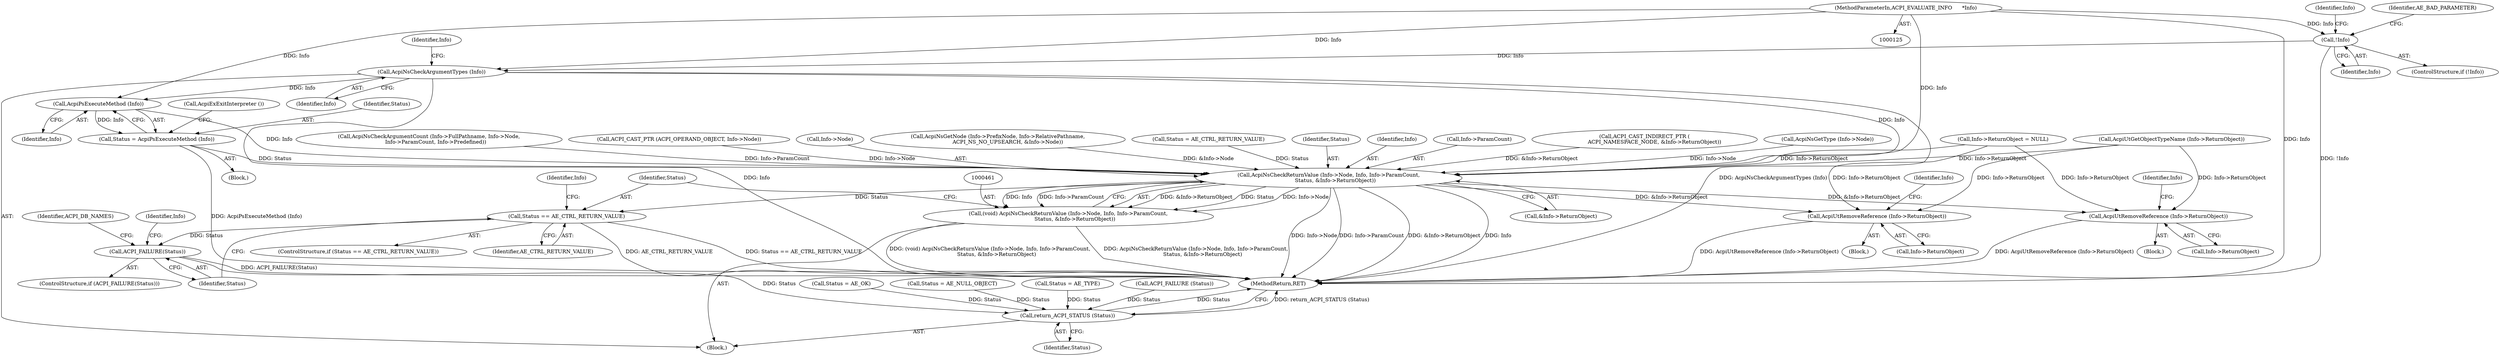digraph "0_acpica_37f2c716f2c6ab14c3ba557a539c3ee3224931b5@pointer" {
"1000324" [label="(Call,AcpiNsCheckArgumentTypes (Info))"];
"1000132" [label="(Call,!Info)"];
"1000126" [label="(MethodParameterIn,ACPI_EVALUATE_INFO      *Info)"];
"1000407" [label="(Call,AcpiPsExecuteMethod (Info))"];
"1000405" [label="(Call,Status = AcpiPsExecuteMethod (Info))"];
"1000462" [label="(Call,AcpiNsCheckReturnValue (Info->Node, Info, Info->ParamCount,\n        Status, &Info->ReturnObject))"];
"1000460" [label="(Call,(void) AcpiNsCheckReturnValue (Info->Node, Info, Info->ParamCount,\n        Status, &Info->ReturnObject))"];
"1000476" [label="(Call,Status == AE_CTRL_RETURN_VALUE)"];
"1000501" [label="(Call,ACPI_FAILURE(Status))"];
"1000536" [label="(Call,return_ACPI_STATUS (Status))"];
"1000487" [label="(Call,AcpiUtRemoveReference (Info->ReturnObject))"];
"1000509" [label="(Call,AcpiUtRemoveReference (Info->ReturnObject))"];
"1000311" [label="(Call,AcpiNsCheckArgumentCount (Info->FullPathname, Info->Node,\n        Info->ParamCount, Info->Predefined))"];
"1000493" [label="(Identifier,Info)"];
"1000478" [label="(Identifier,AE_CTRL_RETURN_VALUE)"];
"1000496" [label="(Call,Status = AE_OK)"];
"1000506" [label="(Identifier,Info)"];
"1000538" [label="(MethodReturn,RET)"];
"1000417" [label="(Call,ACPI_CAST_PTR (ACPI_OPERAND_OBJECT, Info->Node))"];
"1000537" [label="(Identifier,Status)"];
"1000488" [label="(Call,Info->ReturnObject)"];
"1000463" [label="(Call,Info->Node)"];
"1000182" [label="(Call,Info->ReturnObject = NULL)"];
"1000409" [label="(Call,AcpiExExitInterpreter ())"];
"1000475" [label="(ControlStructure,if (Status == AE_CTRL_RETURN_VALUE))"];
"1000372" [label="(Call,Status = AE_NULL_OBJECT)"];
"1000487" [label="(Call,AcpiUtRemoveReference (Info->ReturnObject))"];
"1000510" [label="(Call,Info->ReturnObject)"];
"1000483" [label="(Identifier,Info)"];
"1000127" [label="(Block,)"];
"1000462" [label="(Call,AcpiNsCheckReturnValue (Info->Node, Info, Info->ParamCount,\n        Status, &Info->ReturnObject))"];
"1000136" [label="(Identifier,AE_BAD_PARAMETER)"];
"1000353" [label="(Call,Status = AE_TYPE)"];
"1000145" [label="(Call,AcpiNsGetNode (Info->PrefixNode, Info->RelativePathname,\n            ACPI_NS_NO_UPSEARCH, &Info->Node))"];
"1000486" [label="(Block,)"];
"1000456" [label="(Call,Status = AE_CTRL_RETURN_VALUE)"];
"1000434" [label="(Call,ACPI_FAILURE (Status))"];
"1000536" [label="(Call,return_ACPI_STATUS (Status))"];
"1000407" [label="(Call,AcpiPsExecuteMethod (Info))"];
"1000470" [label="(Identifier,Status)"];
"1000405" [label="(Call,Status = AcpiPsExecuteMethod (Info))"];
"1000477" [label="(Identifier,Status)"];
"1000126" [label="(MethodParameterIn,ACPI_EVALUATE_INFO      *Info)"];
"1000466" [label="(Identifier,Info)"];
"1000502" [label="(Identifier,Status)"];
"1000467" [label="(Call,Info->ParamCount)"];
"1000324" [label="(Call,AcpiNsCheckArgumentTypes (Info))"];
"1000452" [label="(Call,AcpiUtGetObjectTypeName (Info->ReturnObject))"];
"1000408" [label="(Identifier,Info)"];
"1000325" [label="(Identifier,Info)"];
"1000508" [label="(Block,)"];
"1000501" [label="(Call,ACPI_FAILURE(Status))"];
"1000140" [label="(Identifier,Info)"];
"1000509" [label="(Call,AcpiUtRemoveReference (Info->ReturnObject))"];
"1000460" [label="(Call,(void) AcpiNsCheckReturnValue (Info->Node, Info, Info->ParamCount,\n        Status, &Info->ReturnObject))"];
"1000132" [label="(Call,!Info)"];
"1000476" [label="(Call,Status == AE_CTRL_RETURN_VALUE)"];
"1000425" [label="(Call,ACPI_CAST_INDIRECT_PTR (\n            ACPI_NAMESPACE_NODE, &Info->ReturnObject))"];
"1000520" [label="(Identifier,ACPI_DB_NAMES)"];
"1000329" [label="(Identifier,Info)"];
"1000331" [label="(Block,)"];
"1000133" [label="(Identifier,Info)"];
"1000406" [label="(Identifier,Status)"];
"1000471" [label="(Call,&Info->ReturnObject)"];
"1000515" [label="(Identifier,Info)"];
"1000327" [label="(Call,AcpiNsGetType (Info->Node))"];
"1000500" [label="(ControlStructure,if (ACPI_FAILURE(Status)))"];
"1000131" [label="(ControlStructure,if (!Info))"];
"1000324" -> "1000127"  [label="AST: "];
"1000324" -> "1000325"  [label="CFG: "];
"1000325" -> "1000324"  [label="AST: "];
"1000329" -> "1000324"  [label="CFG: "];
"1000324" -> "1000538"  [label="DDG: AcpiNsCheckArgumentTypes (Info)"];
"1000324" -> "1000538"  [label="DDG: Info"];
"1000132" -> "1000324"  [label="DDG: Info"];
"1000126" -> "1000324"  [label="DDG: Info"];
"1000324" -> "1000407"  [label="DDG: Info"];
"1000324" -> "1000462"  [label="DDG: Info"];
"1000132" -> "1000131"  [label="AST: "];
"1000132" -> "1000133"  [label="CFG: "];
"1000133" -> "1000132"  [label="AST: "];
"1000136" -> "1000132"  [label="CFG: "];
"1000140" -> "1000132"  [label="CFG: "];
"1000132" -> "1000538"  [label="DDG: !Info"];
"1000126" -> "1000132"  [label="DDG: Info"];
"1000126" -> "1000125"  [label="AST: "];
"1000126" -> "1000538"  [label="DDG: Info"];
"1000126" -> "1000407"  [label="DDG: Info"];
"1000126" -> "1000462"  [label="DDG: Info"];
"1000407" -> "1000405"  [label="AST: "];
"1000407" -> "1000408"  [label="CFG: "];
"1000408" -> "1000407"  [label="AST: "];
"1000405" -> "1000407"  [label="CFG: "];
"1000407" -> "1000405"  [label="DDG: Info"];
"1000407" -> "1000462"  [label="DDG: Info"];
"1000405" -> "1000331"  [label="AST: "];
"1000406" -> "1000405"  [label="AST: "];
"1000409" -> "1000405"  [label="CFG: "];
"1000405" -> "1000538"  [label="DDG: AcpiPsExecuteMethod (Info)"];
"1000405" -> "1000462"  [label="DDG: Status"];
"1000462" -> "1000460"  [label="AST: "];
"1000462" -> "1000471"  [label="CFG: "];
"1000463" -> "1000462"  [label="AST: "];
"1000466" -> "1000462"  [label="AST: "];
"1000467" -> "1000462"  [label="AST: "];
"1000470" -> "1000462"  [label="AST: "];
"1000471" -> "1000462"  [label="AST: "];
"1000460" -> "1000462"  [label="CFG: "];
"1000462" -> "1000538"  [label="DDG: Info->Node"];
"1000462" -> "1000538"  [label="DDG: Info->ParamCount"];
"1000462" -> "1000538"  [label="DDG: &Info->ReturnObject"];
"1000462" -> "1000538"  [label="DDG: Info"];
"1000462" -> "1000460"  [label="DDG: &Info->ReturnObject"];
"1000462" -> "1000460"  [label="DDG: Status"];
"1000462" -> "1000460"  [label="DDG: Info->Node"];
"1000462" -> "1000460"  [label="DDG: Info"];
"1000462" -> "1000460"  [label="DDG: Info->ParamCount"];
"1000327" -> "1000462"  [label="DDG: Info->Node"];
"1000145" -> "1000462"  [label="DDG: &Info->Node"];
"1000417" -> "1000462"  [label="DDG: Info->Node"];
"1000311" -> "1000462"  [label="DDG: Info->ParamCount"];
"1000456" -> "1000462"  [label="DDG: Status"];
"1000425" -> "1000462"  [label="DDG: &Info->ReturnObject"];
"1000452" -> "1000462"  [label="DDG: Info->ReturnObject"];
"1000182" -> "1000462"  [label="DDG: Info->ReturnObject"];
"1000462" -> "1000476"  [label="DDG: Status"];
"1000462" -> "1000487"  [label="DDG: &Info->ReturnObject"];
"1000462" -> "1000509"  [label="DDG: &Info->ReturnObject"];
"1000460" -> "1000127"  [label="AST: "];
"1000461" -> "1000460"  [label="AST: "];
"1000477" -> "1000460"  [label="CFG: "];
"1000460" -> "1000538"  [label="DDG: (void) AcpiNsCheckReturnValue (Info->Node, Info, Info->ParamCount,\n        Status, &Info->ReturnObject)"];
"1000460" -> "1000538"  [label="DDG: AcpiNsCheckReturnValue (Info->Node, Info, Info->ParamCount,\n        Status, &Info->ReturnObject)"];
"1000476" -> "1000475"  [label="AST: "];
"1000476" -> "1000478"  [label="CFG: "];
"1000477" -> "1000476"  [label="AST: "];
"1000478" -> "1000476"  [label="AST: "];
"1000483" -> "1000476"  [label="CFG: "];
"1000502" -> "1000476"  [label="CFG: "];
"1000476" -> "1000538"  [label="DDG: Status == AE_CTRL_RETURN_VALUE"];
"1000476" -> "1000538"  [label="DDG: AE_CTRL_RETURN_VALUE"];
"1000476" -> "1000501"  [label="DDG: Status"];
"1000501" -> "1000500"  [label="AST: "];
"1000501" -> "1000502"  [label="CFG: "];
"1000502" -> "1000501"  [label="AST: "];
"1000506" -> "1000501"  [label="CFG: "];
"1000520" -> "1000501"  [label="CFG: "];
"1000501" -> "1000538"  [label="DDG: ACPI_FAILURE(Status)"];
"1000501" -> "1000536"  [label="DDG: Status"];
"1000536" -> "1000127"  [label="AST: "];
"1000536" -> "1000537"  [label="CFG: "];
"1000537" -> "1000536"  [label="AST: "];
"1000538" -> "1000536"  [label="CFG: "];
"1000536" -> "1000538"  [label="DDG: return_ACPI_STATUS (Status)"];
"1000536" -> "1000538"  [label="DDG: Status"];
"1000496" -> "1000536"  [label="DDG: Status"];
"1000434" -> "1000536"  [label="DDG: Status"];
"1000353" -> "1000536"  [label="DDG: Status"];
"1000372" -> "1000536"  [label="DDG: Status"];
"1000487" -> "1000486"  [label="AST: "];
"1000487" -> "1000488"  [label="CFG: "];
"1000488" -> "1000487"  [label="AST: "];
"1000493" -> "1000487"  [label="CFG: "];
"1000487" -> "1000538"  [label="DDG: AcpiUtRemoveReference (Info->ReturnObject)"];
"1000452" -> "1000487"  [label="DDG: Info->ReturnObject"];
"1000182" -> "1000487"  [label="DDG: Info->ReturnObject"];
"1000509" -> "1000508"  [label="AST: "];
"1000509" -> "1000510"  [label="CFG: "];
"1000510" -> "1000509"  [label="AST: "];
"1000515" -> "1000509"  [label="CFG: "];
"1000509" -> "1000538"  [label="DDG: AcpiUtRemoveReference (Info->ReturnObject)"];
"1000452" -> "1000509"  [label="DDG: Info->ReturnObject"];
"1000182" -> "1000509"  [label="DDG: Info->ReturnObject"];
}
